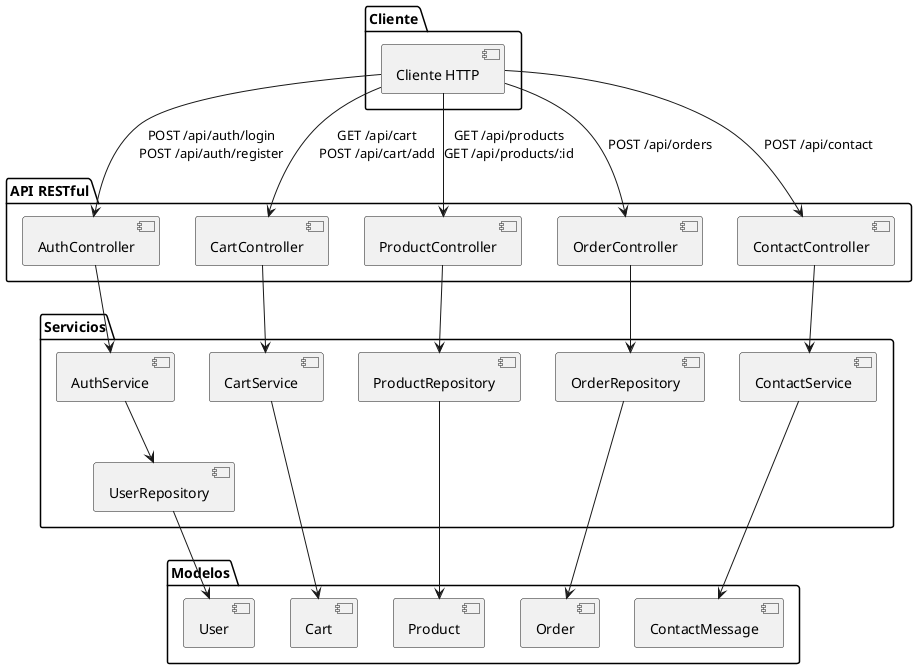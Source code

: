 @startuml
' Diagrama de Componentes para evidenciar la API RESTful

package "Cliente" {
  [Cliente HTTP]
}

package "API RESTful" {
  [AuthController]
  [CartController]
  [ProductController]
  [OrderController]
  [ContactController]
}

package "Servicios" {
  [AuthService]
  [CartService]
  [ContactService]
  [OrderRepository]
  [UserRepository]
  [ProductRepository]
}

package "Modelos" {
  [User]
  [Product]
  [Order]
  [ContactMessage]
  [Cart]
}

' Relaciones Cliente -> API RESTful (endpoints)
[Cliente HTTP] --> [AuthController] : POST /api/auth/login\nPOST /api/auth/register
[Cliente HTTP] --> [CartController] : GET /api/cart\nPOST /api/cart/add
[Cliente HTTP] --> [ProductController] : GET /api/products\nGET /api/products/:id
[Cliente HTTP] --> [OrderController] : POST /api/orders
[Cliente HTTP] --> [ContactController] : POST /api/contact

' Relaciones API RESTful -> Servicios
[AuthController] --> [AuthService]
[CartController] --> [CartService]
[ProductController] --> [ProductRepository]
[OrderController] --> [OrderRepository]
[ContactController] --> [ContactService]

' Relaciones Servicios -> Repositorios/Modelos
[AuthService] --> [UserRepository]
[CartService] --> [Cart]
[ContactService] --> [ContactMessage]
[OrderRepository] --> [Order]
[UserRepository] --> [User]
[ProductRepository] --> [Product]

@enduml